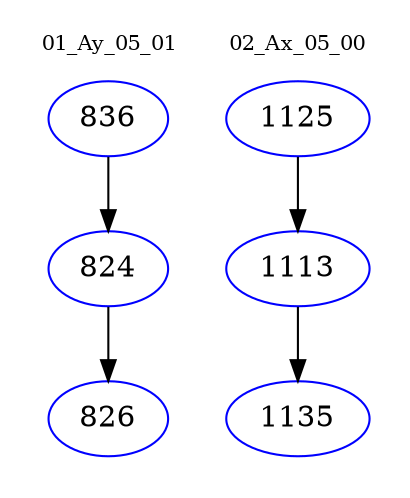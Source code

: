 digraph{
subgraph cluster_0 {
color = white
label = "01_Ay_05_01";
fontsize=10;
T0_836 [label="836", color="blue"]
T0_836 -> T0_824 [color="black"]
T0_824 [label="824", color="blue"]
T0_824 -> T0_826 [color="black"]
T0_826 [label="826", color="blue"]
}
subgraph cluster_1 {
color = white
label = "02_Ax_05_00";
fontsize=10;
T1_1125 [label="1125", color="blue"]
T1_1125 -> T1_1113 [color="black"]
T1_1113 [label="1113", color="blue"]
T1_1113 -> T1_1135 [color="black"]
T1_1135 [label="1135", color="blue"]
}
}
